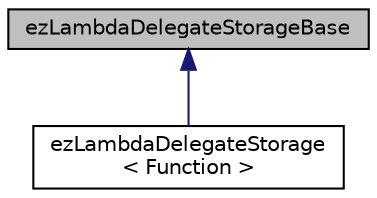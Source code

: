 digraph "ezLambdaDelegateStorageBase"
{
 // LATEX_PDF_SIZE
  edge [fontname="Helvetica",fontsize="10",labelfontname="Helvetica",labelfontsize="10"];
  node [fontname="Helvetica",fontsize="10",shape=record];
  Node1 [label="ezLambdaDelegateStorageBase",height=0.2,width=0.4,color="black", fillcolor="grey75", style="filled", fontcolor="black",tooltip="[Internal] Storage for lambdas with captures in ezDelegate."];
  Node1 -> Node2 [dir="back",color="midnightblue",fontsize="10",style="solid",fontname="Helvetica"];
  Node2 [label="ezLambdaDelegateStorage\l\< Function \>",height=0.2,width=0.4,color="black", fillcolor="white", style="filled",URL="$dd/dcc/structez_lambda_delegate_storage.htm",tooltip=" "];
}
